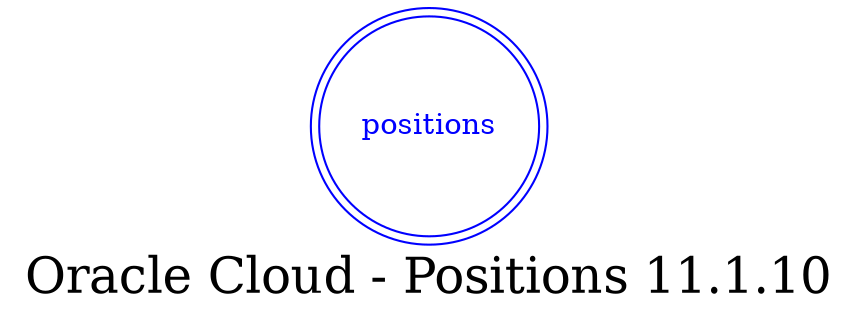 digraph LexiconGraph {
graph[label="Oracle Cloud - Positions 11.1.10", fontsize=24]
splines=true
"positions" [color=blue, fontcolor=blue, shape=doublecircle]
}

